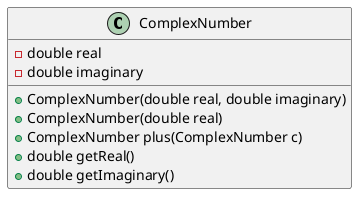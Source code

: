 @startuml
'https://plantuml.com/class-diagram

class ComplexNumber {
    - double real
    - double imaginary

    + ComplexNumber(double real, double imaginary)
    + ComplexNumber(double real)
    + ComplexNumber plus(ComplexNumber c)
    + double getReal()
    + double getImaginary()
}

@enduml